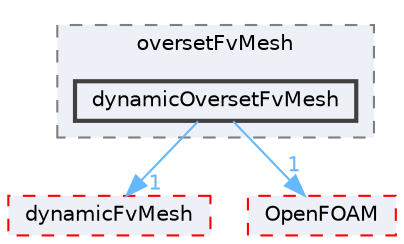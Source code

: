digraph "src/overset/oversetFvMesh/dynamicOversetFvMesh"
{
 // LATEX_PDF_SIZE
  bgcolor="transparent";
  edge [fontname=Helvetica,fontsize=10,labelfontname=Helvetica,labelfontsize=10];
  node [fontname=Helvetica,fontsize=10,shape=box,height=0.2,width=0.4];
  compound=true
  subgraph clusterdir_e269dd38301bd468c0a3829ed627b350 {
    graph [ bgcolor="#edf0f7", pencolor="grey50", label="oversetFvMesh", fontname=Helvetica,fontsize=10 style="filled,dashed", URL="dir_e269dd38301bd468c0a3829ed627b350.html",tooltip=""]
  dir_4ad10c05c8901e5f6efa27fc10d5794e [label="dynamicOversetFvMesh", fillcolor="#edf0f7", color="grey25", style="filled,bold", URL="dir_4ad10c05c8901e5f6efa27fc10d5794e.html",tooltip=""];
  }
  dir_7045e8b584c9485727394e576736d39b [label="dynamicFvMesh", fillcolor="#edf0f7", color="red", style="filled,dashed", URL="dir_7045e8b584c9485727394e576736d39b.html",tooltip=""];
  dir_c5473ff19b20e6ec4dfe5c310b3778a8 [label="OpenFOAM", fillcolor="#edf0f7", color="red", style="filled,dashed", URL="dir_c5473ff19b20e6ec4dfe5c310b3778a8.html",tooltip=""];
  dir_4ad10c05c8901e5f6efa27fc10d5794e->dir_7045e8b584c9485727394e576736d39b [headlabel="1", labeldistance=1.5 headhref="dir_001093_001077.html" href="dir_001093_001077.html" color="steelblue1" fontcolor="steelblue1"];
  dir_4ad10c05c8901e5f6efa27fc10d5794e->dir_c5473ff19b20e6ec4dfe5c310b3778a8 [headlabel="1", labeldistance=1.5 headhref="dir_001093_002695.html" href="dir_001093_002695.html" color="steelblue1" fontcolor="steelblue1"];
}
